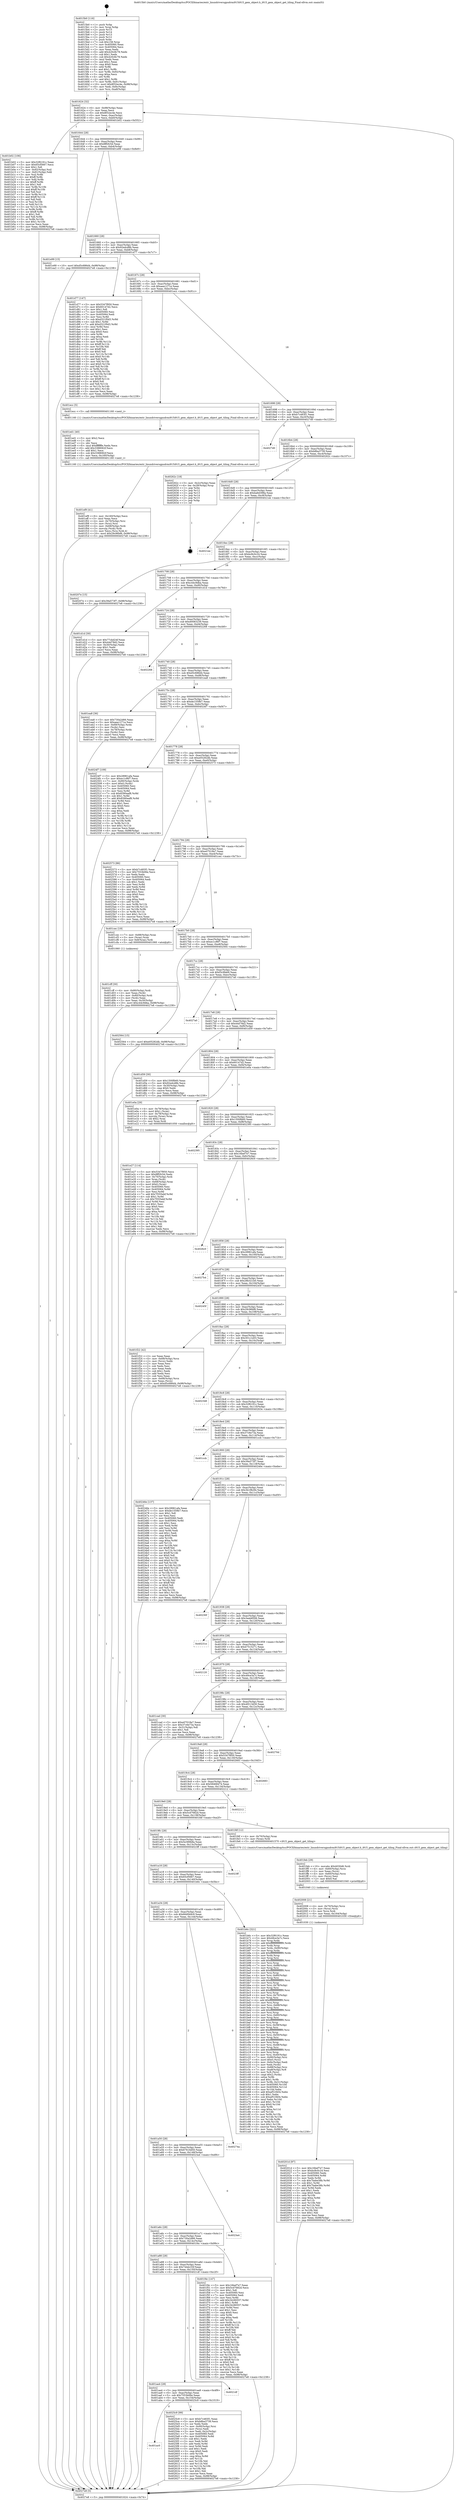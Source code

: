 digraph "0x4015b0" {
  label = "0x4015b0 (/mnt/c/Users/mathe/Desktop/tcc/POCII/binaries/extr_linuxdriversgpudrmi915i915_gem_object.h_i915_gem_object_get_tiling_Final-ollvm.out::main(0))"
  labelloc = "t"
  node[shape=record]

  Entry [label="",width=0.3,height=0.3,shape=circle,fillcolor=black,style=filled]
  "0x401624" [label="{
     0x401624 [32]\l
     | [instrs]\l
     &nbsp;&nbsp;0x401624 \<+6\>: mov -0x98(%rbp),%eax\l
     &nbsp;&nbsp;0x40162a \<+2\>: mov %eax,%ecx\l
     &nbsp;&nbsp;0x40162c \<+6\>: sub $0x8f32ec4e,%ecx\l
     &nbsp;&nbsp;0x401632 \<+6\>: mov %eax,-0xac(%rbp)\l
     &nbsp;&nbsp;0x401638 \<+6\>: mov %ecx,-0xb0(%rbp)\l
     &nbsp;&nbsp;0x40163e \<+6\>: je 0000000000401b02 \<main+0x552\>\l
  }"]
  "0x401b02" [label="{
     0x401b02 [106]\l
     | [instrs]\l
     &nbsp;&nbsp;0x401b02 \<+5\>: mov $0x32f6191c,%eax\l
     &nbsp;&nbsp;0x401b07 \<+5\>: mov $0x65cf5667,%ecx\l
     &nbsp;&nbsp;0x401b0c \<+2\>: mov $0x1,%dl\l
     &nbsp;&nbsp;0x401b0e \<+7\>: mov -0x92(%rbp),%sil\l
     &nbsp;&nbsp;0x401b15 \<+7\>: mov -0x91(%rbp),%dil\l
     &nbsp;&nbsp;0x401b1c \<+3\>: mov %sil,%r8b\l
     &nbsp;&nbsp;0x401b1f \<+4\>: xor $0xff,%r8b\l
     &nbsp;&nbsp;0x401b23 \<+3\>: mov %dil,%r9b\l
     &nbsp;&nbsp;0x401b26 \<+4\>: xor $0xff,%r9b\l
     &nbsp;&nbsp;0x401b2a \<+3\>: xor $0x1,%dl\l
     &nbsp;&nbsp;0x401b2d \<+3\>: mov %r8b,%r10b\l
     &nbsp;&nbsp;0x401b30 \<+4\>: and $0xff,%r10b\l
     &nbsp;&nbsp;0x401b34 \<+3\>: and %dl,%sil\l
     &nbsp;&nbsp;0x401b37 \<+3\>: mov %r9b,%r11b\l
     &nbsp;&nbsp;0x401b3a \<+4\>: and $0xff,%r11b\l
     &nbsp;&nbsp;0x401b3e \<+3\>: and %dl,%dil\l
     &nbsp;&nbsp;0x401b41 \<+3\>: or %sil,%r10b\l
     &nbsp;&nbsp;0x401b44 \<+3\>: or %dil,%r11b\l
     &nbsp;&nbsp;0x401b47 \<+3\>: xor %r11b,%r10b\l
     &nbsp;&nbsp;0x401b4a \<+3\>: or %r9b,%r8b\l
     &nbsp;&nbsp;0x401b4d \<+4\>: xor $0xff,%r8b\l
     &nbsp;&nbsp;0x401b51 \<+3\>: or $0x1,%dl\l
     &nbsp;&nbsp;0x401b54 \<+3\>: and %dl,%r8b\l
     &nbsp;&nbsp;0x401b57 \<+3\>: or %r8b,%r10b\l
     &nbsp;&nbsp;0x401b5a \<+4\>: test $0x1,%r10b\l
     &nbsp;&nbsp;0x401b5e \<+3\>: cmovne %ecx,%eax\l
     &nbsp;&nbsp;0x401b61 \<+6\>: mov %eax,-0x98(%rbp)\l
     &nbsp;&nbsp;0x401b67 \<+5\>: jmp 00000000004027e8 \<main+0x1238\>\l
  }"]
  "0x401644" [label="{
     0x401644 [28]\l
     | [instrs]\l
     &nbsp;&nbsp;0x401644 \<+5\>: jmp 0000000000401649 \<main+0x99\>\l
     &nbsp;&nbsp;0x401649 \<+6\>: mov -0xac(%rbp),%eax\l
     &nbsp;&nbsp;0x40164f \<+5\>: sub $0x8ff2fc5d,%eax\l
     &nbsp;&nbsp;0x401654 \<+6\>: mov %eax,-0xb4(%rbp)\l
     &nbsp;&nbsp;0x40165a \<+6\>: je 0000000000401e99 \<main+0x8e9\>\l
  }"]
  "0x4027e8" [label="{
     0x4027e8 [5]\l
     | [instrs]\l
     &nbsp;&nbsp;0x4027e8 \<+5\>: jmp 0000000000401624 \<main+0x74\>\l
  }"]
  "0x4015b0" [label="{
     0x4015b0 [116]\l
     | [instrs]\l
     &nbsp;&nbsp;0x4015b0 \<+1\>: push %rbp\l
     &nbsp;&nbsp;0x4015b1 \<+3\>: mov %rsp,%rbp\l
     &nbsp;&nbsp;0x4015b4 \<+2\>: push %r15\l
     &nbsp;&nbsp;0x4015b6 \<+2\>: push %r14\l
     &nbsp;&nbsp;0x4015b8 \<+2\>: push %r13\l
     &nbsp;&nbsp;0x4015ba \<+2\>: push %r12\l
     &nbsp;&nbsp;0x4015bc \<+1\>: push %rbx\l
     &nbsp;&nbsp;0x4015bd \<+7\>: sub $0x158,%rsp\l
     &nbsp;&nbsp;0x4015c4 \<+7\>: mov 0x405060,%eax\l
     &nbsp;&nbsp;0x4015cb \<+7\>: mov 0x405064,%ecx\l
     &nbsp;&nbsp;0x4015d2 \<+2\>: mov %eax,%edx\l
     &nbsp;&nbsp;0x4015d4 \<+6\>: add $0x420c8c78,%edx\l
     &nbsp;&nbsp;0x4015da \<+3\>: sub $0x1,%edx\l
     &nbsp;&nbsp;0x4015dd \<+6\>: sub $0x420c8c78,%edx\l
     &nbsp;&nbsp;0x4015e3 \<+3\>: imul %edx,%eax\l
     &nbsp;&nbsp;0x4015e6 \<+3\>: and $0x1,%eax\l
     &nbsp;&nbsp;0x4015e9 \<+3\>: cmp $0x0,%eax\l
     &nbsp;&nbsp;0x4015ec \<+4\>: sete %r8b\l
     &nbsp;&nbsp;0x4015f0 \<+4\>: and $0x1,%r8b\l
     &nbsp;&nbsp;0x4015f4 \<+7\>: mov %r8b,-0x92(%rbp)\l
     &nbsp;&nbsp;0x4015fb \<+3\>: cmp $0xa,%ecx\l
     &nbsp;&nbsp;0x4015fe \<+4\>: setl %r8b\l
     &nbsp;&nbsp;0x401602 \<+4\>: and $0x1,%r8b\l
     &nbsp;&nbsp;0x401606 \<+7\>: mov %r8b,-0x91(%rbp)\l
     &nbsp;&nbsp;0x40160d \<+10\>: movl $0x8f32ec4e,-0x98(%rbp)\l
     &nbsp;&nbsp;0x401617 \<+6\>: mov %edi,-0x9c(%rbp)\l
     &nbsp;&nbsp;0x40161d \<+7\>: mov %rsi,-0xa8(%rbp)\l
  }"]
  Exit [label="",width=0.3,height=0.3,shape=circle,fillcolor=black,style=filled,peripheries=2]
  "0x401e99" [label="{
     0x401e99 [15]\l
     | [instrs]\l
     &nbsp;&nbsp;0x401e99 \<+10\>: movl $0xd5c686d4,-0x98(%rbp)\l
     &nbsp;&nbsp;0x401ea3 \<+5\>: jmp 00000000004027e8 \<main+0x1238\>\l
  }"]
  "0x401660" [label="{
     0x401660 [28]\l
     | [instrs]\l
     &nbsp;&nbsp;0x401660 \<+5\>: jmp 0000000000401665 \<main+0xb5\>\l
     &nbsp;&nbsp;0x401665 \<+6\>: mov -0xac(%rbp),%eax\l
     &nbsp;&nbsp;0x40166b \<+5\>: sub $0x92edcd8b,%eax\l
     &nbsp;&nbsp;0x401670 \<+6\>: mov %eax,-0xb8(%rbp)\l
     &nbsp;&nbsp;0x401676 \<+6\>: je 0000000000401d77 \<main+0x7c7\>\l
  }"]
  "0x401ac0" [label="{
     0x401ac0\l
  }", style=dashed]
  "0x401d77" [label="{
     0x401d77 [147]\l
     | [instrs]\l
     &nbsp;&nbsp;0x401d77 \<+5\>: mov $0x5347f950,%eax\l
     &nbsp;&nbsp;0x401d7c \<+5\>: mov $0x60147d2,%ecx\l
     &nbsp;&nbsp;0x401d81 \<+2\>: mov $0x1,%dl\l
     &nbsp;&nbsp;0x401d83 \<+7\>: mov 0x405060,%esi\l
     &nbsp;&nbsp;0x401d8a \<+7\>: mov 0x405064,%edi\l
     &nbsp;&nbsp;0x401d91 \<+3\>: mov %esi,%r8d\l
     &nbsp;&nbsp;0x401d94 \<+7\>: sub $0xd321f0d3,%r8d\l
     &nbsp;&nbsp;0x401d9b \<+4\>: sub $0x1,%r8d\l
     &nbsp;&nbsp;0x401d9f \<+7\>: add $0xd321f0d3,%r8d\l
     &nbsp;&nbsp;0x401da6 \<+4\>: imul %r8d,%esi\l
     &nbsp;&nbsp;0x401daa \<+3\>: and $0x1,%esi\l
     &nbsp;&nbsp;0x401dad \<+3\>: cmp $0x0,%esi\l
     &nbsp;&nbsp;0x401db0 \<+4\>: sete %r9b\l
     &nbsp;&nbsp;0x401db4 \<+3\>: cmp $0xa,%edi\l
     &nbsp;&nbsp;0x401db7 \<+4\>: setl %r10b\l
     &nbsp;&nbsp;0x401dbb \<+3\>: mov %r9b,%r11b\l
     &nbsp;&nbsp;0x401dbe \<+4\>: xor $0xff,%r11b\l
     &nbsp;&nbsp;0x401dc2 \<+3\>: mov %r10b,%bl\l
     &nbsp;&nbsp;0x401dc5 \<+3\>: xor $0xff,%bl\l
     &nbsp;&nbsp;0x401dc8 \<+3\>: xor $0x0,%dl\l
     &nbsp;&nbsp;0x401dcb \<+3\>: mov %r11b,%r14b\l
     &nbsp;&nbsp;0x401dce \<+4\>: and $0x0,%r14b\l
     &nbsp;&nbsp;0x401dd2 \<+3\>: and %dl,%r9b\l
     &nbsp;&nbsp;0x401dd5 \<+3\>: mov %bl,%r15b\l
     &nbsp;&nbsp;0x401dd8 \<+4\>: and $0x0,%r15b\l
     &nbsp;&nbsp;0x401ddc \<+3\>: and %dl,%r10b\l
     &nbsp;&nbsp;0x401ddf \<+3\>: or %r9b,%r14b\l
     &nbsp;&nbsp;0x401de2 \<+3\>: or %r10b,%r15b\l
     &nbsp;&nbsp;0x401de5 \<+3\>: xor %r15b,%r14b\l
     &nbsp;&nbsp;0x401de8 \<+3\>: or %bl,%r11b\l
     &nbsp;&nbsp;0x401deb \<+4\>: xor $0xff,%r11b\l
     &nbsp;&nbsp;0x401def \<+3\>: or $0x0,%dl\l
     &nbsp;&nbsp;0x401df2 \<+3\>: and %dl,%r11b\l
     &nbsp;&nbsp;0x401df5 \<+3\>: or %r11b,%r14b\l
     &nbsp;&nbsp;0x401df8 \<+4\>: test $0x1,%r14b\l
     &nbsp;&nbsp;0x401dfc \<+3\>: cmovne %ecx,%eax\l
     &nbsp;&nbsp;0x401dff \<+6\>: mov %eax,-0x98(%rbp)\l
     &nbsp;&nbsp;0x401e05 \<+5\>: jmp 00000000004027e8 \<main+0x1238\>\l
  }"]
  "0x40167c" [label="{
     0x40167c [28]\l
     | [instrs]\l
     &nbsp;&nbsp;0x40167c \<+5\>: jmp 0000000000401681 \<main+0xd1\>\l
     &nbsp;&nbsp;0x401681 \<+6\>: mov -0xac(%rbp),%eax\l
     &nbsp;&nbsp;0x401687 \<+5\>: sub $0xaea1271e,%eax\l
     &nbsp;&nbsp;0x40168c \<+6\>: mov %eax,-0xbc(%rbp)\l
     &nbsp;&nbsp;0x401692 \<+6\>: je 0000000000401ecc \<main+0x91c\>\l
  }"]
  "0x4025c9" [label="{
     0x4025c9 [99]\l
     | [instrs]\l
     &nbsp;&nbsp;0x4025c9 \<+5\>: mov $0xb7c483f1,%eax\l
     &nbsp;&nbsp;0x4025ce \<+5\>: mov $0xb8ba3739,%ecx\l
     &nbsp;&nbsp;0x4025d3 \<+2\>: xor %edx,%edx\l
     &nbsp;&nbsp;0x4025d5 \<+7\>: mov -0x90(%rbp),%rsi\l
     &nbsp;&nbsp;0x4025dc \<+2\>: mov (%rsi),%edi\l
     &nbsp;&nbsp;0x4025de \<+3\>: mov %edi,-0x2c(%rbp)\l
     &nbsp;&nbsp;0x4025e1 \<+7\>: mov 0x405060,%edi\l
     &nbsp;&nbsp;0x4025e8 \<+8\>: mov 0x405064,%r8d\l
     &nbsp;&nbsp;0x4025f0 \<+3\>: sub $0x1,%edx\l
     &nbsp;&nbsp;0x4025f3 \<+3\>: mov %edi,%r9d\l
     &nbsp;&nbsp;0x4025f6 \<+3\>: add %edx,%r9d\l
     &nbsp;&nbsp;0x4025f9 \<+4\>: imul %r9d,%edi\l
     &nbsp;&nbsp;0x4025fd \<+3\>: and $0x1,%edi\l
     &nbsp;&nbsp;0x402600 \<+3\>: cmp $0x0,%edi\l
     &nbsp;&nbsp;0x402603 \<+4\>: sete %r10b\l
     &nbsp;&nbsp;0x402607 \<+4\>: cmp $0xa,%r8d\l
     &nbsp;&nbsp;0x40260b \<+4\>: setl %r11b\l
     &nbsp;&nbsp;0x40260f \<+3\>: mov %r10b,%bl\l
     &nbsp;&nbsp;0x402612 \<+3\>: and %r11b,%bl\l
     &nbsp;&nbsp;0x402615 \<+3\>: xor %r11b,%r10b\l
     &nbsp;&nbsp;0x402618 \<+3\>: or %r10b,%bl\l
     &nbsp;&nbsp;0x40261b \<+3\>: test $0x1,%bl\l
     &nbsp;&nbsp;0x40261e \<+3\>: cmovne %ecx,%eax\l
     &nbsp;&nbsp;0x402621 \<+6\>: mov %eax,-0x98(%rbp)\l
     &nbsp;&nbsp;0x402627 \<+5\>: jmp 00000000004027e8 \<main+0x1238\>\l
  }"]
  "0x401ecc" [label="{
     0x401ecc [5]\l
     | [instrs]\l
     &nbsp;&nbsp;0x401ecc \<+5\>: call 0000000000401160 \<next_i\>\l
     | [calls]\l
     &nbsp;&nbsp;0x401160 \{1\} (/mnt/c/Users/mathe/Desktop/tcc/POCII/binaries/extr_linuxdriversgpudrmi915i915_gem_object.h_i915_gem_object_get_tiling_Final-ollvm.out::next_i)\l
  }"]
  "0x401698" [label="{
     0x401698 [28]\l
     | [instrs]\l
     &nbsp;&nbsp;0x401698 \<+5\>: jmp 000000000040169d \<main+0xed\>\l
     &nbsp;&nbsp;0x40169d \<+6\>: mov -0xac(%rbp),%eax\l
     &nbsp;&nbsp;0x4016a3 \<+5\>: sub $0xb7c483f1,%eax\l
     &nbsp;&nbsp;0x4016a8 \<+6\>: mov %eax,-0xc0(%rbp)\l
     &nbsp;&nbsp;0x4016ae \<+6\>: je 00000000004027d0 \<main+0x1220\>\l
  }"]
  "0x401aa4" [label="{
     0x401aa4 [28]\l
     | [instrs]\l
     &nbsp;&nbsp;0x401aa4 \<+5\>: jmp 0000000000401aa9 \<main+0x4f9\>\l
     &nbsp;&nbsp;0x401aa9 \<+6\>: mov -0xac(%rbp),%eax\l
     &nbsp;&nbsp;0x401aaf \<+5\>: sub $0x7553b06e,%eax\l
     &nbsp;&nbsp;0x401ab4 \<+6\>: mov %eax,-0x154(%rbp)\l
     &nbsp;&nbsp;0x401aba \<+6\>: je 00000000004025c9 \<main+0x1019\>\l
  }"]
  "0x4027d0" [label="{
     0x4027d0\l
  }", style=dashed]
  "0x4016b4" [label="{
     0x4016b4 [28]\l
     | [instrs]\l
     &nbsp;&nbsp;0x4016b4 \<+5\>: jmp 00000000004016b9 \<main+0x109\>\l
     &nbsp;&nbsp;0x4016b9 \<+6\>: mov -0xac(%rbp),%eax\l
     &nbsp;&nbsp;0x4016bf \<+5\>: sub $0xb8ba3739,%eax\l
     &nbsp;&nbsp;0x4016c4 \<+6\>: mov %eax,-0xc4(%rbp)\l
     &nbsp;&nbsp;0x4016ca \<+6\>: je 000000000040262c \<main+0x107c\>\l
  }"]
  "0x4021df" [label="{
     0x4021df\l
  }", style=dashed]
  "0x40262c" [label="{
     0x40262c [18]\l
     | [instrs]\l
     &nbsp;&nbsp;0x40262c \<+3\>: mov -0x2c(%rbp),%eax\l
     &nbsp;&nbsp;0x40262f \<+4\>: lea -0x28(%rbp),%rsp\l
     &nbsp;&nbsp;0x402633 \<+1\>: pop %rbx\l
     &nbsp;&nbsp;0x402634 \<+2\>: pop %r12\l
     &nbsp;&nbsp;0x402636 \<+2\>: pop %r13\l
     &nbsp;&nbsp;0x402638 \<+2\>: pop %r14\l
     &nbsp;&nbsp;0x40263a \<+2\>: pop %r15\l
     &nbsp;&nbsp;0x40263c \<+1\>: pop %rbp\l
     &nbsp;&nbsp;0x40263d \<+1\>: ret\l
  }"]
  "0x4016d0" [label="{
     0x4016d0 [28]\l
     | [instrs]\l
     &nbsp;&nbsp;0x4016d0 \<+5\>: jmp 00000000004016d5 \<main+0x125\>\l
     &nbsp;&nbsp;0x4016d5 \<+6\>: mov -0xac(%rbp),%eax\l
     &nbsp;&nbsp;0x4016db \<+5\>: sub $0xba6d398a,%eax\l
     &nbsp;&nbsp;0x4016e0 \<+6\>: mov %eax,-0xc8(%rbp)\l
     &nbsp;&nbsp;0x4016e6 \<+6\>: je 00000000004021ee \<main+0xc3e\>\l
  }"]
  "0x40201d" [label="{
     0x40201d [97]\l
     | [instrs]\l
     &nbsp;&nbsp;0x40201d \<+5\>: mov $0x16bef7e7,%eax\l
     &nbsp;&nbsp;0x402022 \<+5\>: mov $0xbc8c0c24,%esi\l
     &nbsp;&nbsp;0x402027 \<+7\>: mov 0x405060,%edx\l
     &nbsp;&nbsp;0x40202e \<+8\>: mov 0x405064,%r8d\l
     &nbsp;&nbsp;0x402036 \<+3\>: mov %edx,%r9d\l
     &nbsp;&nbsp;0x402039 \<+7\>: sub $0x7babe38b,%r9d\l
     &nbsp;&nbsp;0x402040 \<+4\>: sub $0x1,%r9d\l
     &nbsp;&nbsp;0x402044 \<+7\>: add $0x7babe38b,%r9d\l
     &nbsp;&nbsp;0x40204b \<+4\>: imul %r9d,%edx\l
     &nbsp;&nbsp;0x40204f \<+3\>: and $0x1,%edx\l
     &nbsp;&nbsp;0x402052 \<+3\>: cmp $0x0,%edx\l
     &nbsp;&nbsp;0x402055 \<+4\>: sete %r10b\l
     &nbsp;&nbsp;0x402059 \<+4\>: cmp $0xa,%r8d\l
     &nbsp;&nbsp;0x40205d \<+4\>: setl %r11b\l
     &nbsp;&nbsp;0x402061 \<+3\>: mov %r10b,%bl\l
     &nbsp;&nbsp;0x402064 \<+3\>: and %r11b,%bl\l
     &nbsp;&nbsp;0x402067 \<+3\>: xor %r11b,%r10b\l
     &nbsp;&nbsp;0x40206a \<+3\>: or %r10b,%bl\l
     &nbsp;&nbsp;0x40206d \<+3\>: test $0x1,%bl\l
     &nbsp;&nbsp;0x402070 \<+3\>: cmovne %esi,%eax\l
     &nbsp;&nbsp;0x402073 \<+6\>: mov %eax,-0x98(%rbp)\l
     &nbsp;&nbsp;0x402079 \<+5\>: jmp 00000000004027e8 \<main+0x1238\>\l
  }"]
  "0x4021ee" [label="{
     0x4021ee\l
  }", style=dashed]
  "0x4016ec" [label="{
     0x4016ec [28]\l
     | [instrs]\l
     &nbsp;&nbsp;0x4016ec \<+5\>: jmp 00000000004016f1 \<main+0x141\>\l
     &nbsp;&nbsp;0x4016f1 \<+6\>: mov -0xac(%rbp),%eax\l
     &nbsp;&nbsp;0x4016f7 \<+5\>: sub $0xbc8c0c24,%eax\l
     &nbsp;&nbsp;0x4016fc \<+6\>: mov %eax,-0xcc(%rbp)\l
     &nbsp;&nbsp;0x401702 \<+6\>: je 000000000040207e \<main+0xace\>\l
  }"]
  "0x402008" [label="{
     0x402008 [21]\l
     | [instrs]\l
     &nbsp;&nbsp;0x402008 \<+4\>: mov -0x70(%rbp),%rcx\l
     &nbsp;&nbsp;0x40200c \<+3\>: mov (%rcx),%rcx\l
     &nbsp;&nbsp;0x40200f \<+3\>: mov %rcx,%rdi\l
     &nbsp;&nbsp;0x402012 \<+6\>: mov %eax,-0x164(%rbp)\l
     &nbsp;&nbsp;0x402018 \<+5\>: call 0000000000401030 \<free@plt\>\l
     | [calls]\l
     &nbsp;&nbsp;0x401030 \{1\} (unknown)\l
  }"]
  "0x40207e" [label="{
     0x40207e [15]\l
     | [instrs]\l
     &nbsp;&nbsp;0x40207e \<+10\>: movl $0x39a573f7,-0x98(%rbp)\l
     &nbsp;&nbsp;0x402088 \<+5\>: jmp 00000000004027e8 \<main+0x1238\>\l
  }"]
  "0x401708" [label="{
     0x401708 [28]\l
     | [instrs]\l
     &nbsp;&nbsp;0x401708 \<+5\>: jmp 000000000040170d \<main+0x15d\>\l
     &nbsp;&nbsp;0x40170d \<+6\>: mov -0xac(%rbp),%eax\l
     &nbsp;&nbsp;0x401713 \<+5\>: sub $0xc44c9dba,%eax\l
     &nbsp;&nbsp;0x401718 \<+6\>: mov %eax,-0xd0(%rbp)\l
     &nbsp;&nbsp;0x40171e \<+6\>: je 0000000000401d1d \<main+0x76d\>\l
  }"]
  "0x401feb" [label="{
     0x401feb [29]\l
     | [instrs]\l
     &nbsp;&nbsp;0x401feb \<+10\>: movabs $0x4030d6,%rdi\l
     &nbsp;&nbsp;0x401ff5 \<+4\>: mov -0x60(%rbp),%rcx\l
     &nbsp;&nbsp;0x401ff9 \<+2\>: mov %eax,(%rcx)\l
     &nbsp;&nbsp;0x401ffb \<+4\>: mov -0x60(%rbp),%rcx\l
     &nbsp;&nbsp;0x401fff \<+2\>: mov (%rcx),%esi\l
     &nbsp;&nbsp;0x402001 \<+2\>: mov $0x0,%al\l
     &nbsp;&nbsp;0x402003 \<+5\>: call 0000000000401040 \<printf@plt\>\l
     | [calls]\l
     &nbsp;&nbsp;0x401040 \{1\} (unknown)\l
  }"]
  "0x401d1d" [label="{
     0x401d1d [30]\l
     | [instrs]\l
     &nbsp;&nbsp;0x401d1d \<+5\>: mov $0x77cbd24f,%eax\l
     &nbsp;&nbsp;0x401d22 \<+5\>: mov $0x44d78d2,%ecx\l
     &nbsp;&nbsp;0x401d27 \<+3\>: mov -0x30(%rbp),%edx\l
     &nbsp;&nbsp;0x401d2a \<+3\>: cmp $0x1,%edx\l
     &nbsp;&nbsp;0x401d2d \<+3\>: cmovl %ecx,%eax\l
     &nbsp;&nbsp;0x401d30 \<+6\>: mov %eax,-0x98(%rbp)\l
     &nbsp;&nbsp;0x401d36 \<+5\>: jmp 00000000004027e8 \<main+0x1238\>\l
  }"]
  "0x401724" [label="{
     0x401724 [28]\l
     | [instrs]\l
     &nbsp;&nbsp;0x401724 \<+5\>: jmp 0000000000401729 \<main+0x179\>\l
     &nbsp;&nbsp;0x401729 \<+6\>: mov -0xac(%rbp),%eax\l
     &nbsp;&nbsp;0x40172f \<+5\>: sub $0xd0083239,%eax\l
     &nbsp;&nbsp;0x401734 \<+6\>: mov %eax,-0xd4(%rbp)\l
     &nbsp;&nbsp;0x40173a \<+6\>: je 0000000000402268 \<main+0xcb8\>\l
  }"]
  "0x401a88" [label="{
     0x401a88 [28]\l
     | [instrs]\l
     &nbsp;&nbsp;0x401a88 \<+5\>: jmp 0000000000401a8d \<main+0x4dd\>\l
     &nbsp;&nbsp;0x401a8d \<+6\>: mov -0xac(%rbp),%eax\l
     &nbsp;&nbsp;0x401a93 \<+5\>: sub $0x744dc33f,%eax\l
     &nbsp;&nbsp;0x401a98 \<+6\>: mov %eax,-0x150(%rbp)\l
     &nbsp;&nbsp;0x401a9e \<+6\>: je 00000000004021df \<main+0xc2f\>\l
  }"]
  "0x402268" [label="{
     0x402268\l
  }", style=dashed]
  "0x401740" [label="{
     0x401740 [28]\l
     | [instrs]\l
     &nbsp;&nbsp;0x401740 \<+5\>: jmp 0000000000401745 \<main+0x195\>\l
     &nbsp;&nbsp;0x401745 \<+6\>: mov -0xac(%rbp),%eax\l
     &nbsp;&nbsp;0x40174b \<+5\>: sub $0xd5c686d4,%eax\l
     &nbsp;&nbsp;0x401750 \<+6\>: mov %eax,-0xd8(%rbp)\l
     &nbsp;&nbsp;0x401756 \<+6\>: je 0000000000401ea8 \<main+0x8f8\>\l
  }"]
  "0x401f4c" [label="{
     0x401f4c [147]\l
     | [instrs]\l
     &nbsp;&nbsp;0x401f4c \<+5\>: mov $0x16bef7e7,%eax\l
     &nbsp;&nbsp;0x401f51 \<+5\>: mov $0x5cd7682d,%ecx\l
     &nbsp;&nbsp;0x401f56 \<+2\>: mov $0x1,%dl\l
     &nbsp;&nbsp;0x401f58 \<+7\>: mov 0x405060,%esi\l
     &nbsp;&nbsp;0x401f5f \<+7\>: mov 0x405064,%edi\l
     &nbsp;&nbsp;0x401f66 \<+3\>: mov %esi,%r8d\l
     &nbsp;&nbsp;0x401f69 \<+7\>: add $0x34280557,%r8d\l
     &nbsp;&nbsp;0x401f70 \<+4\>: sub $0x1,%r8d\l
     &nbsp;&nbsp;0x401f74 \<+7\>: sub $0x34280557,%r8d\l
     &nbsp;&nbsp;0x401f7b \<+4\>: imul %r8d,%esi\l
     &nbsp;&nbsp;0x401f7f \<+3\>: and $0x1,%esi\l
     &nbsp;&nbsp;0x401f82 \<+3\>: cmp $0x0,%esi\l
     &nbsp;&nbsp;0x401f85 \<+4\>: sete %r9b\l
     &nbsp;&nbsp;0x401f89 \<+3\>: cmp $0xa,%edi\l
     &nbsp;&nbsp;0x401f8c \<+4\>: setl %r10b\l
     &nbsp;&nbsp;0x401f90 \<+3\>: mov %r9b,%r11b\l
     &nbsp;&nbsp;0x401f93 \<+4\>: xor $0xff,%r11b\l
     &nbsp;&nbsp;0x401f97 \<+3\>: mov %r10b,%bl\l
     &nbsp;&nbsp;0x401f9a \<+3\>: xor $0xff,%bl\l
     &nbsp;&nbsp;0x401f9d \<+3\>: xor $0x0,%dl\l
     &nbsp;&nbsp;0x401fa0 \<+3\>: mov %r11b,%r14b\l
     &nbsp;&nbsp;0x401fa3 \<+4\>: and $0x0,%r14b\l
     &nbsp;&nbsp;0x401fa7 \<+3\>: and %dl,%r9b\l
     &nbsp;&nbsp;0x401faa \<+3\>: mov %bl,%r15b\l
     &nbsp;&nbsp;0x401fad \<+4\>: and $0x0,%r15b\l
     &nbsp;&nbsp;0x401fb1 \<+3\>: and %dl,%r10b\l
     &nbsp;&nbsp;0x401fb4 \<+3\>: or %r9b,%r14b\l
     &nbsp;&nbsp;0x401fb7 \<+3\>: or %r10b,%r15b\l
     &nbsp;&nbsp;0x401fba \<+3\>: xor %r15b,%r14b\l
     &nbsp;&nbsp;0x401fbd \<+3\>: or %bl,%r11b\l
     &nbsp;&nbsp;0x401fc0 \<+4\>: xor $0xff,%r11b\l
     &nbsp;&nbsp;0x401fc4 \<+3\>: or $0x0,%dl\l
     &nbsp;&nbsp;0x401fc7 \<+3\>: and %dl,%r11b\l
     &nbsp;&nbsp;0x401fca \<+3\>: or %r11b,%r14b\l
     &nbsp;&nbsp;0x401fcd \<+4\>: test $0x1,%r14b\l
     &nbsp;&nbsp;0x401fd1 \<+3\>: cmovne %ecx,%eax\l
     &nbsp;&nbsp;0x401fd4 \<+6\>: mov %eax,-0x98(%rbp)\l
     &nbsp;&nbsp;0x401fda \<+5\>: jmp 00000000004027e8 \<main+0x1238\>\l
  }"]
  "0x401ea8" [label="{
     0x401ea8 [36]\l
     | [instrs]\l
     &nbsp;&nbsp;0x401ea8 \<+5\>: mov $0x730a2d66,%eax\l
     &nbsp;&nbsp;0x401ead \<+5\>: mov $0xaea1271e,%ecx\l
     &nbsp;&nbsp;0x401eb2 \<+4\>: mov -0x68(%rbp),%rdx\l
     &nbsp;&nbsp;0x401eb6 \<+2\>: mov (%rdx),%esi\l
     &nbsp;&nbsp;0x401eb8 \<+4\>: mov -0x78(%rbp),%rdx\l
     &nbsp;&nbsp;0x401ebc \<+2\>: cmp (%rdx),%esi\l
     &nbsp;&nbsp;0x401ebe \<+3\>: cmovl %ecx,%eax\l
     &nbsp;&nbsp;0x401ec1 \<+6\>: mov %eax,-0x98(%rbp)\l
     &nbsp;&nbsp;0x401ec7 \<+5\>: jmp 00000000004027e8 \<main+0x1238\>\l
  }"]
  "0x40175c" [label="{
     0x40175c [28]\l
     | [instrs]\l
     &nbsp;&nbsp;0x40175c \<+5\>: jmp 0000000000401761 \<main+0x1b1\>\l
     &nbsp;&nbsp;0x401761 \<+6\>: mov -0xac(%rbp),%eax\l
     &nbsp;&nbsp;0x401767 \<+5\>: sub $0xde1559b7,%eax\l
     &nbsp;&nbsp;0x40176c \<+6\>: mov %eax,-0xdc(%rbp)\l
     &nbsp;&nbsp;0x401772 \<+6\>: je 00000000004024f7 \<main+0xf47\>\l
  }"]
  "0x401a6c" [label="{
     0x401a6c [28]\l
     | [instrs]\l
     &nbsp;&nbsp;0x401a6c \<+5\>: jmp 0000000000401a71 \<main+0x4c1\>\l
     &nbsp;&nbsp;0x401a71 \<+6\>: mov -0xac(%rbp),%eax\l
     &nbsp;&nbsp;0x401a77 \<+5\>: sub $0x730a2d66,%eax\l
     &nbsp;&nbsp;0x401a7c \<+6\>: mov %eax,-0x14c(%rbp)\l
     &nbsp;&nbsp;0x401a82 \<+6\>: je 0000000000401f4c \<main+0x99c\>\l
  }"]
  "0x4024f7" [label="{
     0x4024f7 [109]\l
     | [instrs]\l
     &nbsp;&nbsp;0x4024f7 \<+5\>: mov $0x28961afa,%eax\l
     &nbsp;&nbsp;0x4024fc \<+5\>: mov $0xec1cf6f7,%ecx\l
     &nbsp;&nbsp;0x402501 \<+7\>: mov -0x90(%rbp),%rdx\l
     &nbsp;&nbsp;0x402508 \<+6\>: movl $0x0,(%rdx)\l
     &nbsp;&nbsp;0x40250e \<+7\>: mov 0x405060,%esi\l
     &nbsp;&nbsp;0x402515 \<+7\>: mov 0x405064,%edi\l
     &nbsp;&nbsp;0x40251c \<+3\>: mov %esi,%r8d\l
     &nbsp;&nbsp;0x40251f \<+7\>: sub $0x8390aaf8,%r8d\l
     &nbsp;&nbsp;0x402526 \<+4\>: sub $0x1,%r8d\l
     &nbsp;&nbsp;0x40252a \<+7\>: add $0x8390aaf8,%r8d\l
     &nbsp;&nbsp;0x402531 \<+4\>: imul %r8d,%esi\l
     &nbsp;&nbsp;0x402535 \<+3\>: and $0x1,%esi\l
     &nbsp;&nbsp;0x402538 \<+3\>: cmp $0x0,%esi\l
     &nbsp;&nbsp;0x40253b \<+4\>: sete %r9b\l
     &nbsp;&nbsp;0x40253f \<+3\>: cmp $0xa,%edi\l
     &nbsp;&nbsp;0x402542 \<+4\>: setl %r10b\l
     &nbsp;&nbsp;0x402546 \<+3\>: mov %r9b,%r11b\l
     &nbsp;&nbsp;0x402549 \<+3\>: and %r10b,%r11b\l
     &nbsp;&nbsp;0x40254c \<+3\>: xor %r10b,%r9b\l
     &nbsp;&nbsp;0x40254f \<+3\>: or %r9b,%r11b\l
     &nbsp;&nbsp;0x402552 \<+4\>: test $0x1,%r11b\l
     &nbsp;&nbsp;0x402556 \<+3\>: cmovne %ecx,%eax\l
     &nbsp;&nbsp;0x402559 \<+6\>: mov %eax,-0x98(%rbp)\l
     &nbsp;&nbsp;0x40255f \<+5\>: jmp 00000000004027e8 \<main+0x1238\>\l
  }"]
  "0x401778" [label="{
     0x401778 [28]\l
     | [instrs]\l
     &nbsp;&nbsp;0x401778 \<+5\>: jmp 000000000040177d \<main+0x1cd\>\l
     &nbsp;&nbsp;0x40177d \<+6\>: mov -0xac(%rbp),%eax\l
     &nbsp;&nbsp;0x401783 \<+5\>: sub $0xe05282db,%eax\l
     &nbsp;&nbsp;0x401788 \<+6\>: mov %eax,-0xe0(%rbp)\l
     &nbsp;&nbsp;0x40178e \<+6\>: je 0000000000402573 \<main+0xfc3\>\l
  }"]
  "0x4023a4" [label="{
     0x4023a4\l
  }", style=dashed]
  "0x402573" [label="{
     0x402573 [86]\l
     | [instrs]\l
     &nbsp;&nbsp;0x402573 \<+5\>: mov $0xb7c483f1,%eax\l
     &nbsp;&nbsp;0x402578 \<+5\>: mov $0x7553b06e,%ecx\l
     &nbsp;&nbsp;0x40257d \<+2\>: xor %edx,%edx\l
     &nbsp;&nbsp;0x40257f \<+7\>: mov 0x405060,%esi\l
     &nbsp;&nbsp;0x402586 \<+7\>: mov 0x405064,%edi\l
     &nbsp;&nbsp;0x40258d \<+3\>: sub $0x1,%edx\l
     &nbsp;&nbsp;0x402590 \<+3\>: mov %esi,%r8d\l
     &nbsp;&nbsp;0x402593 \<+3\>: add %edx,%r8d\l
     &nbsp;&nbsp;0x402596 \<+4\>: imul %r8d,%esi\l
     &nbsp;&nbsp;0x40259a \<+3\>: and $0x1,%esi\l
     &nbsp;&nbsp;0x40259d \<+3\>: cmp $0x0,%esi\l
     &nbsp;&nbsp;0x4025a0 \<+4\>: sete %r9b\l
     &nbsp;&nbsp;0x4025a4 \<+3\>: cmp $0xa,%edi\l
     &nbsp;&nbsp;0x4025a7 \<+4\>: setl %r10b\l
     &nbsp;&nbsp;0x4025ab \<+3\>: mov %r9b,%r11b\l
     &nbsp;&nbsp;0x4025ae \<+3\>: and %r10b,%r11b\l
     &nbsp;&nbsp;0x4025b1 \<+3\>: xor %r10b,%r9b\l
     &nbsp;&nbsp;0x4025b4 \<+3\>: or %r9b,%r11b\l
     &nbsp;&nbsp;0x4025b7 \<+4\>: test $0x1,%r11b\l
     &nbsp;&nbsp;0x4025bb \<+3\>: cmovne %ecx,%eax\l
     &nbsp;&nbsp;0x4025be \<+6\>: mov %eax,-0x98(%rbp)\l
     &nbsp;&nbsp;0x4025c4 \<+5\>: jmp 00000000004027e8 \<main+0x1238\>\l
  }"]
  "0x401794" [label="{
     0x401794 [28]\l
     | [instrs]\l
     &nbsp;&nbsp;0x401794 \<+5\>: jmp 0000000000401799 \<main+0x1e9\>\l
     &nbsp;&nbsp;0x401799 \<+6\>: mov -0xac(%rbp),%eax\l
     &nbsp;&nbsp;0x40179f \<+5\>: sub $0xe07018a7,%eax\l
     &nbsp;&nbsp;0x4017a4 \<+6\>: mov %eax,-0xe4(%rbp)\l
     &nbsp;&nbsp;0x4017aa \<+6\>: je 0000000000401cec \<main+0x73c\>\l
  }"]
  "0x401a50" [label="{
     0x401a50 [28]\l
     | [instrs]\l
     &nbsp;&nbsp;0x401a50 \<+5\>: jmp 0000000000401a55 \<main+0x4a5\>\l
     &nbsp;&nbsp;0x401a55 \<+6\>: mov -0xac(%rbp),%eax\l
     &nbsp;&nbsp;0x401a5b \<+5\>: sub $0x67616d50,%eax\l
     &nbsp;&nbsp;0x401a60 \<+6\>: mov %eax,-0x148(%rbp)\l
     &nbsp;&nbsp;0x401a66 \<+6\>: je 00000000004023a4 \<main+0xdf4\>\l
  }"]
  "0x401cec" [label="{
     0x401cec [19]\l
     | [instrs]\l
     &nbsp;&nbsp;0x401cec \<+7\>: mov -0x88(%rbp),%rax\l
     &nbsp;&nbsp;0x401cf3 \<+3\>: mov (%rax),%rax\l
     &nbsp;&nbsp;0x401cf6 \<+4\>: mov 0x8(%rax),%rdi\l
     &nbsp;&nbsp;0x401cfa \<+5\>: call 0000000000401060 \<atoi@plt\>\l
     | [calls]\l
     &nbsp;&nbsp;0x401060 \{1\} (unknown)\l
  }"]
  "0x4017b0" [label="{
     0x4017b0 [28]\l
     | [instrs]\l
     &nbsp;&nbsp;0x4017b0 \<+5\>: jmp 00000000004017b5 \<main+0x205\>\l
     &nbsp;&nbsp;0x4017b5 \<+6\>: mov -0xac(%rbp),%eax\l
     &nbsp;&nbsp;0x4017bb \<+5\>: sub $0xec1cf6f7,%eax\l
     &nbsp;&nbsp;0x4017c0 \<+6\>: mov %eax,-0xe8(%rbp)\l
     &nbsp;&nbsp;0x4017c6 \<+6\>: je 0000000000402564 \<main+0xfb4\>\l
  }"]
  "0x40274a" [label="{
     0x40274a\l
  }", style=dashed]
  "0x402564" [label="{
     0x402564 [15]\l
     | [instrs]\l
     &nbsp;&nbsp;0x402564 \<+10\>: movl $0xe05282db,-0x98(%rbp)\l
     &nbsp;&nbsp;0x40256e \<+5\>: jmp 00000000004027e8 \<main+0x1238\>\l
  }"]
  "0x4017cc" [label="{
     0x4017cc [28]\l
     | [instrs]\l
     &nbsp;&nbsp;0x4017cc \<+5\>: jmp 00000000004017d1 \<main+0x221\>\l
     &nbsp;&nbsp;0x4017d1 \<+6\>: mov -0xac(%rbp),%eax\l
     &nbsp;&nbsp;0x4017d7 \<+5\>: sub $0xf3c9fab9,%eax\l
     &nbsp;&nbsp;0x4017dc \<+6\>: mov %eax,-0xec(%rbp)\l
     &nbsp;&nbsp;0x4017e2 \<+6\>: je 00000000004027a0 \<main+0x11f0\>\l
  }"]
  "0x401ef9" [label="{
     0x401ef9 [41]\l
     | [instrs]\l
     &nbsp;&nbsp;0x401ef9 \<+6\>: mov -0x160(%rbp),%ecx\l
     &nbsp;&nbsp;0x401eff \<+3\>: imul %eax,%ecx\l
     &nbsp;&nbsp;0x401f02 \<+4\>: mov -0x70(%rbp),%rsi\l
     &nbsp;&nbsp;0x401f06 \<+3\>: mov (%rsi),%rsi\l
     &nbsp;&nbsp;0x401f09 \<+4\>: mov -0x68(%rbp),%rdi\l
     &nbsp;&nbsp;0x401f0d \<+3\>: movslq (%rdi),%rdi\l
     &nbsp;&nbsp;0x401f10 \<+3\>: mov %ecx,(%rsi,%rdi,4)\l
     &nbsp;&nbsp;0x401f13 \<+10\>: movl $0x29c96bf6,-0x98(%rbp)\l
     &nbsp;&nbsp;0x401f1d \<+5\>: jmp 00000000004027e8 \<main+0x1238\>\l
  }"]
  "0x4027a0" [label="{
     0x4027a0\l
  }", style=dashed]
  "0x4017e8" [label="{
     0x4017e8 [28]\l
     | [instrs]\l
     &nbsp;&nbsp;0x4017e8 \<+5\>: jmp 00000000004017ed \<main+0x23d\>\l
     &nbsp;&nbsp;0x4017ed \<+6\>: mov -0xac(%rbp),%eax\l
     &nbsp;&nbsp;0x4017f3 \<+5\>: sub $0x44d78d2,%eax\l
     &nbsp;&nbsp;0x4017f8 \<+6\>: mov %eax,-0xf0(%rbp)\l
     &nbsp;&nbsp;0x4017fe \<+6\>: je 0000000000401d59 \<main+0x7a9\>\l
  }"]
  "0x401ed1" [label="{
     0x401ed1 [40]\l
     | [instrs]\l
     &nbsp;&nbsp;0x401ed1 \<+5\>: mov $0x2,%ecx\l
     &nbsp;&nbsp;0x401ed6 \<+1\>: cltd\l
     &nbsp;&nbsp;0x401ed7 \<+2\>: idiv %ecx\l
     &nbsp;&nbsp;0x401ed9 \<+6\>: imul $0xfffffffe,%edx,%ecx\l
     &nbsp;&nbsp;0x401edf \<+6\>: add $0x3388062f,%ecx\l
     &nbsp;&nbsp;0x401ee5 \<+3\>: add $0x1,%ecx\l
     &nbsp;&nbsp;0x401ee8 \<+6\>: sub $0x3388062f,%ecx\l
     &nbsp;&nbsp;0x401eee \<+6\>: mov %ecx,-0x160(%rbp)\l
     &nbsp;&nbsp;0x401ef4 \<+5\>: call 0000000000401160 \<next_i\>\l
     | [calls]\l
     &nbsp;&nbsp;0x401160 \{1\} (/mnt/c/Users/mathe/Desktop/tcc/POCII/binaries/extr_linuxdriversgpudrmi915i915_gem_object.h_i915_gem_object_get_tiling_Final-ollvm.out::next_i)\l
  }"]
  "0x401d59" [label="{
     0x401d59 [30]\l
     | [instrs]\l
     &nbsp;&nbsp;0x401d59 \<+5\>: mov $0x1500fb60,%eax\l
     &nbsp;&nbsp;0x401d5e \<+5\>: mov $0x92edcd8b,%ecx\l
     &nbsp;&nbsp;0x401d63 \<+3\>: mov -0x30(%rbp),%edx\l
     &nbsp;&nbsp;0x401d66 \<+3\>: cmp $0x0,%edx\l
     &nbsp;&nbsp;0x401d69 \<+3\>: cmove %ecx,%eax\l
     &nbsp;&nbsp;0x401d6c \<+6\>: mov %eax,-0x98(%rbp)\l
     &nbsp;&nbsp;0x401d72 \<+5\>: jmp 00000000004027e8 \<main+0x1238\>\l
  }"]
  "0x401804" [label="{
     0x401804 [28]\l
     | [instrs]\l
     &nbsp;&nbsp;0x401804 \<+5\>: jmp 0000000000401809 \<main+0x259\>\l
     &nbsp;&nbsp;0x401809 \<+6\>: mov -0xac(%rbp),%eax\l
     &nbsp;&nbsp;0x40180f \<+5\>: sub $0x60147d2,%eax\l
     &nbsp;&nbsp;0x401814 \<+6\>: mov %eax,-0xf4(%rbp)\l
     &nbsp;&nbsp;0x40181a \<+6\>: je 0000000000401e0a \<main+0x85a\>\l
  }"]
  "0x401e27" [label="{
     0x401e27 [114]\l
     | [instrs]\l
     &nbsp;&nbsp;0x401e27 \<+5\>: mov $0x5347f950,%ecx\l
     &nbsp;&nbsp;0x401e2c \<+5\>: mov $0x8ff2fc5d,%edx\l
     &nbsp;&nbsp;0x401e31 \<+4\>: mov -0x70(%rbp),%rdi\l
     &nbsp;&nbsp;0x401e35 \<+3\>: mov %rax,(%rdi)\l
     &nbsp;&nbsp;0x401e38 \<+4\>: mov -0x68(%rbp),%rax\l
     &nbsp;&nbsp;0x401e3c \<+6\>: movl $0x0,(%rax)\l
     &nbsp;&nbsp;0x401e42 \<+7\>: mov 0x405060,%esi\l
     &nbsp;&nbsp;0x401e49 \<+8\>: mov 0x405064,%r8d\l
     &nbsp;&nbsp;0x401e51 \<+3\>: mov %esi,%r9d\l
     &nbsp;&nbsp;0x401e54 \<+7\>: add $0x7f355ebf,%r9d\l
     &nbsp;&nbsp;0x401e5b \<+4\>: sub $0x1,%r9d\l
     &nbsp;&nbsp;0x401e5f \<+7\>: sub $0x7f355ebf,%r9d\l
     &nbsp;&nbsp;0x401e66 \<+4\>: imul %r9d,%esi\l
     &nbsp;&nbsp;0x401e6a \<+3\>: and $0x1,%esi\l
     &nbsp;&nbsp;0x401e6d \<+3\>: cmp $0x0,%esi\l
     &nbsp;&nbsp;0x401e70 \<+4\>: sete %r10b\l
     &nbsp;&nbsp;0x401e74 \<+4\>: cmp $0xa,%r8d\l
     &nbsp;&nbsp;0x401e78 \<+4\>: setl %r11b\l
     &nbsp;&nbsp;0x401e7c \<+3\>: mov %r10b,%bl\l
     &nbsp;&nbsp;0x401e7f \<+3\>: and %r11b,%bl\l
     &nbsp;&nbsp;0x401e82 \<+3\>: xor %r11b,%r10b\l
     &nbsp;&nbsp;0x401e85 \<+3\>: or %r10b,%bl\l
     &nbsp;&nbsp;0x401e88 \<+3\>: test $0x1,%bl\l
     &nbsp;&nbsp;0x401e8b \<+3\>: cmovne %edx,%ecx\l
     &nbsp;&nbsp;0x401e8e \<+6\>: mov %ecx,-0x98(%rbp)\l
     &nbsp;&nbsp;0x401e94 \<+5\>: jmp 00000000004027e8 \<main+0x1238\>\l
  }"]
  "0x401e0a" [label="{
     0x401e0a [29]\l
     | [instrs]\l
     &nbsp;&nbsp;0x401e0a \<+4\>: mov -0x78(%rbp),%rax\l
     &nbsp;&nbsp;0x401e0e \<+6\>: movl $0x1,(%rax)\l
     &nbsp;&nbsp;0x401e14 \<+4\>: mov -0x78(%rbp),%rax\l
     &nbsp;&nbsp;0x401e18 \<+3\>: movslq (%rax),%rax\l
     &nbsp;&nbsp;0x401e1b \<+4\>: shl $0x2,%rax\l
     &nbsp;&nbsp;0x401e1f \<+3\>: mov %rax,%rdi\l
     &nbsp;&nbsp;0x401e22 \<+5\>: call 0000000000401050 \<malloc@plt\>\l
     | [calls]\l
     &nbsp;&nbsp;0x401050 \{1\} (unknown)\l
  }"]
  "0x401820" [label="{
     0x401820 [28]\l
     | [instrs]\l
     &nbsp;&nbsp;0x401820 \<+5\>: jmp 0000000000401825 \<main+0x275\>\l
     &nbsp;&nbsp;0x401825 \<+6\>: mov -0xac(%rbp),%eax\l
     &nbsp;&nbsp;0x40182b \<+5\>: sub $0x1500fb60,%eax\l
     &nbsp;&nbsp;0x401830 \<+6\>: mov %eax,-0xf8(%rbp)\l
     &nbsp;&nbsp;0x401836 \<+6\>: je 0000000000402395 \<main+0xde5\>\l
  }"]
  "0x401cff" [label="{
     0x401cff [30]\l
     | [instrs]\l
     &nbsp;&nbsp;0x401cff \<+4\>: mov -0x80(%rbp),%rdi\l
     &nbsp;&nbsp;0x401d03 \<+2\>: mov %eax,(%rdi)\l
     &nbsp;&nbsp;0x401d05 \<+4\>: mov -0x80(%rbp),%rdi\l
     &nbsp;&nbsp;0x401d09 \<+2\>: mov (%rdi),%eax\l
     &nbsp;&nbsp;0x401d0b \<+3\>: mov %eax,-0x30(%rbp)\l
     &nbsp;&nbsp;0x401d0e \<+10\>: movl $0xc44c9dba,-0x98(%rbp)\l
     &nbsp;&nbsp;0x401d18 \<+5\>: jmp 00000000004027e8 \<main+0x1238\>\l
  }"]
  "0x402395" [label="{
     0x402395\l
  }", style=dashed]
  "0x40183c" [label="{
     0x40183c [28]\l
     | [instrs]\l
     &nbsp;&nbsp;0x40183c \<+5\>: jmp 0000000000401841 \<main+0x291\>\l
     &nbsp;&nbsp;0x401841 \<+6\>: mov -0xac(%rbp),%eax\l
     &nbsp;&nbsp;0x401847 \<+5\>: sub $0x16bef7e7,%eax\l
     &nbsp;&nbsp;0x40184c \<+6\>: mov %eax,-0xfc(%rbp)\l
     &nbsp;&nbsp;0x401852 \<+6\>: je 00000000004026c0 \<main+0x1110\>\l
  }"]
  "0x401a34" [label="{
     0x401a34 [28]\l
     | [instrs]\l
     &nbsp;&nbsp;0x401a34 \<+5\>: jmp 0000000000401a39 \<main+0x489\>\l
     &nbsp;&nbsp;0x401a39 \<+6\>: mov -0xac(%rbp),%eax\l
     &nbsp;&nbsp;0x401a3f \<+5\>: sub $0x66d0b9c9,%eax\l
     &nbsp;&nbsp;0x401a44 \<+6\>: mov %eax,-0x144(%rbp)\l
     &nbsp;&nbsp;0x401a4a \<+6\>: je 000000000040274a \<main+0x119a\>\l
  }"]
  "0x4026c0" [label="{
     0x4026c0\l
  }", style=dashed]
  "0x401858" [label="{
     0x401858 [28]\l
     | [instrs]\l
     &nbsp;&nbsp;0x401858 \<+5\>: jmp 000000000040185d \<main+0x2ad\>\l
     &nbsp;&nbsp;0x40185d \<+6\>: mov -0xac(%rbp),%eax\l
     &nbsp;&nbsp;0x401863 \<+5\>: sub $0x28961afa,%eax\l
     &nbsp;&nbsp;0x401868 \<+6\>: mov %eax,-0x100(%rbp)\l
     &nbsp;&nbsp;0x40186e \<+6\>: je 00000000004027b4 \<main+0x1204\>\l
  }"]
  "0x401b6c" [label="{
     0x401b6c [321]\l
     | [instrs]\l
     &nbsp;&nbsp;0x401b6c \<+5\>: mov $0x32f6191c,%eax\l
     &nbsp;&nbsp;0x401b71 \<+5\>: mov $0x49ce3a7c,%ecx\l
     &nbsp;&nbsp;0x401b76 \<+3\>: mov %rsp,%rdx\l
     &nbsp;&nbsp;0x401b79 \<+4\>: add $0xfffffffffffffff0,%rdx\l
     &nbsp;&nbsp;0x401b7d \<+3\>: mov %rdx,%rsp\l
     &nbsp;&nbsp;0x401b80 \<+7\>: mov %rdx,-0x90(%rbp)\l
     &nbsp;&nbsp;0x401b87 \<+3\>: mov %rsp,%rdx\l
     &nbsp;&nbsp;0x401b8a \<+4\>: add $0xfffffffffffffff0,%rdx\l
     &nbsp;&nbsp;0x401b8e \<+3\>: mov %rdx,%rsp\l
     &nbsp;&nbsp;0x401b91 \<+3\>: mov %rsp,%rsi\l
     &nbsp;&nbsp;0x401b94 \<+4\>: add $0xfffffffffffffff0,%rsi\l
     &nbsp;&nbsp;0x401b98 \<+3\>: mov %rsi,%rsp\l
     &nbsp;&nbsp;0x401b9b \<+7\>: mov %rsi,-0x88(%rbp)\l
     &nbsp;&nbsp;0x401ba2 \<+3\>: mov %rsp,%rsi\l
     &nbsp;&nbsp;0x401ba5 \<+4\>: add $0xfffffffffffffff0,%rsi\l
     &nbsp;&nbsp;0x401ba9 \<+3\>: mov %rsi,%rsp\l
     &nbsp;&nbsp;0x401bac \<+4\>: mov %rsi,-0x80(%rbp)\l
     &nbsp;&nbsp;0x401bb0 \<+3\>: mov %rsp,%rsi\l
     &nbsp;&nbsp;0x401bb3 \<+4\>: add $0xfffffffffffffff0,%rsi\l
     &nbsp;&nbsp;0x401bb7 \<+3\>: mov %rsi,%rsp\l
     &nbsp;&nbsp;0x401bba \<+4\>: mov %rsi,-0x78(%rbp)\l
     &nbsp;&nbsp;0x401bbe \<+3\>: mov %rsp,%rsi\l
     &nbsp;&nbsp;0x401bc1 \<+4\>: add $0xfffffffffffffff0,%rsi\l
     &nbsp;&nbsp;0x401bc5 \<+3\>: mov %rsi,%rsp\l
     &nbsp;&nbsp;0x401bc8 \<+4\>: mov %rsi,-0x70(%rbp)\l
     &nbsp;&nbsp;0x401bcc \<+3\>: mov %rsp,%rsi\l
     &nbsp;&nbsp;0x401bcf \<+4\>: add $0xfffffffffffffff0,%rsi\l
     &nbsp;&nbsp;0x401bd3 \<+3\>: mov %rsi,%rsp\l
     &nbsp;&nbsp;0x401bd6 \<+4\>: mov %rsi,-0x68(%rbp)\l
     &nbsp;&nbsp;0x401bda \<+3\>: mov %rsp,%rsi\l
     &nbsp;&nbsp;0x401bdd \<+4\>: add $0xfffffffffffffff0,%rsi\l
     &nbsp;&nbsp;0x401be1 \<+3\>: mov %rsi,%rsp\l
     &nbsp;&nbsp;0x401be4 \<+4\>: mov %rsi,-0x60(%rbp)\l
     &nbsp;&nbsp;0x401be8 \<+3\>: mov %rsp,%rsi\l
     &nbsp;&nbsp;0x401beb \<+4\>: add $0xfffffffffffffff0,%rsi\l
     &nbsp;&nbsp;0x401bef \<+3\>: mov %rsi,%rsp\l
     &nbsp;&nbsp;0x401bf2 \<+4\>: mov %rsi,-0x58(%rbp)\l
     &nbsp;&nbsp;0x401bf6 \<+3\>: mov %rsp,%rsi\l
     &nbsp;&nbsp;0x401bf9 \<+4\>: add $0xfffffffffffffff0,%rsi\l
     &nbsp;&nbsp;0x401bfd \<+3\>: mov %rsi,%rsp\l
     &nbsp;&nbsp;0x401c00 \<+4\>: mov %rsi,-0x50(%rbp)\l
     &nbsp;&nbsp;0x401c04 \<+3\>: mov %rsp,%rsi\l
     &nbsp;&nbsp;0x401c07 \<+4\>: add $0xfffffffffffffff0,%rsi\l
     &nbsp;&nbsp;0x401c0b \<+3\>: mov %rsi,%rsp\l
     &nbsp;&nbsp;0x401c0e \<+4\>: mov %rsi,-0x48(%rbp)\l
     &nbsp;&nbsp;0x401c12 \<+3\>: mov %rsp,%rsi\l
     &nbsp;&nbsp;0x401c15 \<+4\>: add $0xfffffffffffffff0,%rsi\l
     &nbsp;&nbsp;0x401c19 \<+3\>: mov %rsi,%rsp\l
     &nbsp;&nbsp;0x401c1c \<+4\>: mov %rsi,-0x40(%rbp)\l
     &nbsp;&nbsp;0x401c20 \<+7\>: mov -0x90(%rbp),%rsi\l
     &nbsp;&nbsp;0x401c27 \<+6\>: movl $0x0,(%rsi)\l
     &nbsp;&nbsp;0x401c2d \<+6\>: mov -0x9c(%rbp),%edi\l
     &nbsp;&nbsp;0x401c33 \<+2\>: mov %edi,(%rdx)\l
     &nbsp;&nbsp;0x401c35 \<+7\>: mov -0x88(%rbp),%rsi\l
     &nbsp;&nbsp;0x401c3c \<+7\>: mov -0xa8(%rbp),%r8\l
     &nbsp;&nbsp;0x401c43 \<+3\>: mov %r8,(%rsi)\l
     &nbsp;&nbsp;0x401c46 \<+3\>: cmpl $0x2,(%rdx)\l
     &nbsp;&nbsp;0x401c49 \<+4\>: setne %r9b\l
     &nbsp;&nbsp;0x401c4d \<+4\>: and $0x1,%r9b\l
     &nbsp;&nbsp;0x401c51 \<+4\>: mov %r9b,-0x31(%rbp)\l
     &nbsp;&nbsp;0x401c55 \<+8\>: mov 0x405060,%r10d\l
     &nbsp;&nbsp;0x401c5d \<+8\>: mov 0x405064,%r11d\l
     &nbsp;&nbsp;0x401c65 \<+3\>: mov %r10d,%ebx\l
     &nbsp;&nbsp;0x401c68 \<+6\>: add $0xaf51f404,%ebx\l
     &nbsp;&nbsp;0x401c6e \<+3\>: sub $0x1,%ebx\l
     &nbsp;&nbsp;0x401c71 \<+6\>: sub $0xaf51f404,%ebx\l
     &nbsp;&nbsp;0x401c77 \<+4\>: imul %ebx,%r10d\l
     &nbsp;&nbsp;0x401c7b \<+4\>: and $0x1,%r10d\l
     &nbsp;&nbsp;0x401c7f \<+4\>: cmp $0x0,%r10d\l
     &nbsp;&nbsp;0x401c83 \<+4\>: sete %r9b\l
     &nbsp;&nbsp;0x401c87 \<+4\>: cmp $0xa,%r11d\l
     &nbsp;&nbsp;0x401c8b \<+4\>: setl %r14b\l
     &nbsp;&nbsp;0x401c8f \<+3\>: mov %r9b,%r15b\l
     &nbsp;&nbsp;0x401c92 \<+3\>: and %r14b,%r15b\l
     &nbsp;&nbsp;0x401c95 \<+3\>: xor %r14b,%r9b\l
     &nbsp;&nbsp;0x401c98 \<+3\>: or %r9b,%r15b\l
     &nbsp;&nbsp;0x401c9b \<+4\>: test $0x1,%r15b\l
     &nbsp;&nbsp;0x401c9f \<+3\>: cmovne %ecx,%eax\l
     &nbsp;&nbsp;0x401ca2 \<+6\>: mov %eax,-0x98(%rbp)\l
     &nbsp;&nbsp;0x401ca8 \<+5\>: jmp 00000000004027e8 \<main+0x1238\>\l
  }"]
  "0x4027b4" [label="{
     0x4027b4\l
  }", style=dashed]
  "0x401874" [label="{
     0x401874 [28]\l
     | [instrs]\l
     &nbsp;&nbsp;0x401874 \<+5\>: jmp 0000000000401879 \<main+0x2c9\>\l
     &nbsp;&nbsp;0x401879 \<+6\>: mov -0xac(%rbp),%eax\l
     &nbsp;&nbsp;0x40187f \<+5\>: sub $0x28b321b0,%eax\l
     &nbsp;&nbsp;0x401884 \<+6\>: mov %eax,-0x104(%rbp)\l
     &nbsp;&nbsp;0x40188a \<+6\>: je 000000000040245f \<main+0xeaf\>\l
  }"]
  "0x401a18" [label="{
     0x401a18 [28]\l
     | [instrs]\l
     &nbsp;&nbsp;0x401a18 \<+5\>: jmp 0000000000401a1d \<main+0x46d\>\l
     &nbsp;&nbsp;0x401a1d \<+6\>: mov -0xac(%rbp),%eax\l
     &nbsp;&nbsp;0x401a23 \<+5\>: sub $0x65cf5667,%eax\l
     &nbsp;&nbsp;0x401a28 \<+6\>: mov %eax,-0x140(%rbp)\l
     &nbsp;&nbsp;0x401a2e \<+6\>: je 0000000000401b6c \<main+0x5bc\>\l
  }"]
  "0x40245f" [label="{
     0x40245f\l
  }", style=dashed]
  "0x401890" [label="{
     0x401890 [28]\l
     | [instrs]\l
     &nbsp;&nbsp;0x401890 \<+5\>: jmp 0000000000401895 \<main+0x2e5\>\l
     &nbsp;&nbsp;0x401895 \<+6\>: mov -0xac(%rbp),%eax\l
     &nbsp;&nbsp;0x40189b \<+5\>: sub $0x29c96bf6,%eax\l
     &nbsp;&nbsp;0x4018a0 \<+6\>: mov %eax,-0x108(%rbp)\l
     &nbsp;&nbsp;0x4018a6 \<+6\>: je 0000000000401f22 \<main+0x972\>\l
  }"]
  "0x4023ff" [label="{
     0x4023ff\l
  }", style=dashed]
  "0x401f22" [label="{
     0x401f22 [42]\l
     | [instrs]\l
     &nbsp;&nbsp;0x401f22 \<+2\>: xor %eax,%eax\l
     &nbsp;&nbsp;0x401f24 \<+4\>: mov -0x68(%rbp),%rcx\l
     &nbsp;&nbsp;0x401f28 \<+2\>: mov (%rcx),%edx\l
     &nbsp;&nbsp;0x401f2a \<+2\>: mov %eax,%esi\l
     &nbsp;&nbsp;0x401f2c \<+2\>: sub %edx,%esi\l
     &nbsp;&nbsp;0x401f2e \<+2\>: mov %eax,%edx\l
     &nbsp;&nbsp;0x401f30 \<+3\>: sub $0x1,%edx\l
     &nbsp;&nbsp;0x401f33 \<+2\>: add %edx,%esi\l
     &nbsp;&nbsp;0x401f35 \<+2\>: sub %esi,%eax\l
     &nbsp;&nbsp;0x401f37 \<+4\>: mov -0x68(%rbp),%rcx\l
     &nbsp;&nbsp;0x401f3b \<+2\>: mov %eax,(%rcx)\l
     &nbsp;&nbsp;0x401f3d \<+10\>: movl $0xd5c686d4,-0x98(%rbp)\l
     &nbsp;&nbsp;0x401f47 \<+5\>: jmp 00000000004027e8 \<main+0x1238\>\l
  }"]
  "0x4018ac" [label="{
     0x4018ac [28]\l
     | [instrs]\l
     &nbsp;&nbsp;0x4018ac \<+5\>: jmp 00000000004018b1 \<main+0x301\>\l
     &nbsp;&nbsp;0x4018b1 \<+6\>: mov -0xac(%rbp),%eax\l
     &nbsp;&nbsp;0x4018b7 \<+5\>: sub $0x301c1e03,%eax\l
     &nbsp;&nbsp;0x4018bc \<+6\>: mov %eax,-0x10c(%rbp)\l
     &nbsp;&nbsp;0x4018c2 \<+6\>: je 0000000000402348 \<main+0xd98\>\l
  }"]
  "0x4019fc" [label="{
     0x4019fc [28]\l
     | [instrs]\l
     &nbsp;&nbsp;0x4019fc \<+5\>: jmp 0000000000401a01 \<main+0x451\>\l
     &nbsp;&nbsp;0x401a01 \<+6\>: mov -0xac(%rbp),%eax\l
     &nbsp;&nbsp;0x401a07 \<+5\>: sub $0x5e389b8a,%eax\l
     &nbsp;&nbsp;0x401a0c \<+6\>: mov %eax,-0x13c(%rbp)\l
     &nbsp;&nbsp;0x401a12 \<+6\>: je 00000000004023ff \<main+0xe4f\>\l
  }"]
  "0x402348" [label="{
     0x402348\l
  }", style=dashed]
  "0x4018c8" [label="{
     0x4018c8 [28]\l
     | [instrs]\l
     &nbsp;&nbsp;0x4018c8 \<+5\>: jmp 00000000004018cd \<main+0x31d\>\l
     &nbsp;&nbsp;0x4018cd \<+6\>: mov -0xac(%rbp),%eax\l
     &nbsp;&nbsp;0x4018d3 \<+5\>: sub $0x32f6191c,%eax\l
     &nbsp;&nbsp;0x4018d8 \<+6\>: mov %eax,-0x110(%rbp)\l
     &nbsp;&nbsp;0x4018de \<+6\>: je 000000000040263e \<main+0x108e\>\l
  }"]
  "0x401fdf" [label="{
     0x401fdf [12]\l
     | [instrs]\l
     &nbsp;&nbsp;0x401fdf \<+4\>: mov -0x70(%rbp),%rax\l
     &nbsp;&nbsp;0x401fe3 \<+3\>: mov (%rax),%rdi\l
     &nbsp;&nbsp;0x401fe6 \<+5\>: call 0000000000401570 \<i915_gem_object_get_tiling\>\l
     | [calls]\l
     &nbsp;&nbsp;0x401570 \{1\} (/mnt/c/Users/mathe/Desktop/tcc/POCII/binaries/extr_linuxdriversgpudrmi915i915_gem_object.h_i915_gem_object_get_tiling_Final-ollvm.out::i915_gem_object_get_tiling)\l
  }"]
  "0x40263e" [label="{
     0x40263e\l
  }", style=dashed]
  "0x4018e4" [label="{
     0x4018e4 [28]\l
     | [instrs]\l
     &nbsp;&nbsp;0x4018e4 \<+5\>: jmp 00000000004018e9 \<main+0x339\>\l
     &nbsp;&nbsp;0x4018e9 \<+6\>: mov -0xac(%rbp),%eax\l
     &nbsp;&nbsp;0x4018ef \<+5\>: sub $0x37c6e73a,%eax\l
     &nbsp;&nbsp;0x4018f4 \<+6\>: mov %eax,-0x114(%rbp)\l
     &nbsp;&nbsp;0x4018fa \<+6\>: je 0000000000401ccb \<main+0x71b\>\l
  }"]
  "0x4019e0" [label="{
     0x4019e0 [28]\l
     | [instrs]\l
     &nbsp;&nbsp;0x4019e0 \<+5\>: jmp 00000000004019e5 \<main+0x435\>\l
     &nbsp;&nbsp;0x4019e5 \<+6\>: mov -0xac(%rbp),%eax\l
     &nbsp;&nbsp;0x4019eb \<+5\>: sub $0x5cd7682d,%eax\l
     &nbsp;&nbsp;0x4019f0 \<+6\>: mov %eax,-0x138(%rbp)\l
     &nbsp;&nbsp;0x4019f6 \<+6\>: je 0000000000401fdf \<main+0xa2f\>\l
  }"]
  "0x401ccb" [label="{
     0x401ccb\l
  }", style=dashed]
  "0x401900" [label="{
     0x401900 [28]\l
     | [instrs]\l
     &nbsp;&nbsp;0x401900 \<+5\>: jmp 0000000000401905 \<main+0x355\>\l
     &nbsp;&nbsp;0x401905 \<+6\>: mov -0xac(%rbp),%eax\l
     &nbsp;&nbsp;0x40190b \<+5\>: sub $0x39a573f7,%eax\l
     &nbsp;&nbsp;0x401910 \<+6\>: mov %eax,-0x118(%rbp)\l
     &nbsp;&nbsp;0x401916 \<+6\>: je 000000000040246e \<main+0xebe\>\l
  }"]
  "0x402212" [label="{
     0x402212\l
  }", style=dashed]
  "0x40246e" [label="{
     0x40246e [137]\l
     | [instrs]\l
     &nbsp;&nbsp;0x40246e \<+5\>: mov $0x28961afa,%eax\l
     &nbsp;&nbsp;0x402473 \<+5\>: mov $0xde1559b7,%ecx\l
     &nbsp;&nbsp;0x402478 \<+2\>: mov $0x1,%dl\l
     &nbsp;&nbsp;0x40247a \<+2\>: xor %esi,%esi\l
     &nbsp;&nbsp;0x40247c \<+7\>: mov 0x405060,%edi\l
     &nbsp;&nbsp;0x402483 \<+8\>: mov 0x405064,%r8d\l
     &nbsp;&nbsp;0x40248b \<+3\>: sub $0x1,%esi\l
     &nbsp;&nbsp;0x40248e \<+3\>: mov %edi,%r9d\l
     &nbsp;&nbsp;0x402491 \<+3\>: add %esi,%r9d\l
     &nbsp;&nbsp;0x402494 \<+4\>: imul %r9d,%edi\l
     &nbsp;&nbsp;0x402498 \<+3\>: and $0x1,%edi\l
     &nbsp;&nbsp;0x40249b \<+3\>: cmp $0x0,%edi\l
     &nbsp;&nbsp;0x40249e \<+4\>: sete %r10b\l
     &nbsp;&nbsp;0x4024a2 \<+4\>: cmp $0xa,%r8d\l
     &nbsp;&nbsp;0x4024a6 \<+4\>: setl %r11b\l
     &nbsp;&nbsp;0x4024aa \<+3\>: mov %r10b,%bl\l
     &nbsp;&nbsp;0x4024ad \<+3\>: xor $0xff,%bl\l
     &nbsp;&nbsp;0x4024b0 \<+3\>: mov %r11b,%r14b\l
     &nbsp;&nbsp;0x4024b3 \<+4\>: xor $0xff,%r14b\l
     &nbsp;&nbsp;0x4024b7 \<+3\>: xor $0x0,%dl\l
     &nbsp;&nbsp;0x4024ba \<+3\>: mov %bl,%r15b\l
     &nbsp;&nbsp;0x4024bd \<+4\>: and $0x0,%r15b\l
     &nbsp;&nbsp;0x4024c1 \<+3\>: and %dl,%r10b\l
     &nbsp;&nbsp;0x4024c4 \<+3\>: mov %r14b,%r12b\l
     &nbsp;&nbsp;0x4024c7 \<+4\>: and $0x0,%r12b\l
     &nbsp;&nbsp;0x4024cb \<+3\>: and %dl,%r11b\l
     &nbsp;&nbsp;0x4024ce \<+3\>: or %r10b,%r15b\l
     &nbsp;&nbsp;0x4024d1 \<+3\>: or %r11b,%r12b\l
     &nbsp;&nbsp;0x4024d4 \<+3\>: xor %r12b,%r15b\l
     &nbsp;&nbsp;0x4024d7 \<+3\>: or %r14b,%bl\l
     &nbsp;&nbsp;0x4024da \<+3\>: xor $0xff,%bl\l
     &nbsp;&nbsp;0x4024dd \<+3\>: or $0x0,%dl\l
     &nbsp;&nbsp;0x4024e0 \<+2\>: and %dl,%bl\l
     &nbsp;&nbsp;0x4024e2 \<+3\>: or %bl,%r15b\l
     &nbsp;&nbsp;0x4024e5 \<+4\>: test $0x1,%r15b\l
     &nbsp;&nbsp;0x4024e9 \<+3\>: cmovne %ecx,%eax\l
     &nbsp;&nbsp;0x4024ec \<+6\>: mov %eax,-0x98(%rbp)\l
     &nbsp;&nbsp;0x4024f2 \<+5\>: jmp 00000000004027e8 \<main+0x1238\>\l
  }"]
  "0x40191c" [label="{
     0x40191c [28]\l
     | [instrs]\l
     &nbsp;&nbsp;0x40191c \<+5\>: jmp 0000000000401921 \<main+0x371\>\l
     &nbsp;&nbsp;0x401921 \<+6\>: mov -0xac(%rbp),%eax\l
     &nbsp;&nbsp;0x401927 \<+5\>: sub $0x3b1f8c94,%eax\l
     &nbsp;&nbsp;0x40192c \<+6\>: mov %eax,-0x11c(%rbp)\l
     &nbsp;&nbsp;0x401932 \<+6\>: je 000000000040230f \<main+0xd5f\>\l
  }"]
  "0x4019c4" [label="{
     0x4019c4 [28]\l
     | [instrs]\l
     &nbsp;&nbsp;0x4019c4 \<+5\>: jmp 00000000004019c9 \<main+0x419\>\l
     &nbsp;&nbsp;0x4019c9 \<+6\>: mov -0xac(%rbp),%eax\l
     &nbsp;&nbsp;0x4019cf \<+5\>: sub $0x58468474,%eax\l
     &nbsp;&nbsp;0x4019d4 \<+6\>: mov %eax,-0x134(%rbp)\l
     &nbsp;&nbsp;0x4019da \<+6\>: je 0000000000402212 \<main+0xc62\>\l
  }"]
  "0x40230f" [label="{
     0x40230f\l
  }", style=dashed]
  "0x401938" [label="{
     0x401938 [28]\l
     | [instrs]\l
     &nbsp;&nbsp;0x401938 \<+5\>: jmp 000000000040193d \<main+0x38d\>\l
     &nbsp;&nbsp;0x40193d \<+6\>: mov -0xac(%rbp),%eax\l
     &nbsp;&nbsp;0x401943 \<+5\>: sub $0x3eab8506,%eax\l
     &nbsp;&nbsp;0x401948 \<+6\>: mov %eax,-0x120(%rbp)\l
     &nbsp;&nbsp;0x40194e \<+6\>: je 000000000040231e \<main+0xd6e\>\l
  }"]
  "0x402683" [label="{
     0x402683\l
  }", style=dashed]
  "0x40231e" [label="{
     0x40231e\l
  }", style=dashed]
  "0x401954" [label="{
     0x401954 [28]\l
     | [instrs]\l
     &nbsp;&nbsp;0x401954 \<+5\>: jmp 0000000000401959 \<main+0x3a9\>\l
     &nbsp;&nbsp;0x401959 \<+6\>: mov -0xac(%rbp),%eax\l
     &nbsp;&nbsp;0x40195f \<+5\>: sub $0x47515271,%eax\l
     &nbsp;&nbsp;0x401964 \<+6\>: mov %eax,-0x124(%rbp)\l
     &nbsp;&nbsp;0x40196a \<+6\>: je 0000000000402120 \<main+0xb70\>\l
  }"]
  "0x4019a8" [label="{
     0x4019a8 [28]\l
     | [instrs]\l
     &nbsp;&nbsp;0x4019a8 \<+5\>: jmp 00000000004019ad \<main+0x3fd\>\l
     &nbsp;&nbsp;0x4019ad \<+6\>: mov -0xac(%rbp),%eax\l
     &nbsp;&nbsp;0x4019b3 \<+5\>: sub $0x5347f950,%eax\l
     &nbsp;&nbsp;0x4019b8 \<+6\>: mov %eax,-0x130(%rbp)\l
     &nbsp;&nbsp;0x4019be \<+6\>: je 0000000000402683 \<main+0x10d3\>\l
  }"]
  "0x402120" [label="{
     0x402120\l
  }", style=dashed]
  "0x401970" [label="{
     0x401970 [28]\l
     | [instrs]\l
     &nbsp;&nbsp;0x401970 \<+5\>: jmp 0000000000401975 \<main+0x3c5\>\l
     &nbsp;&nbsp;0x401975 \<+6\>: mov -0xac(%rbp),%eax\l
     &nbsp;&nbsp;0x40197b \<+5\>: sub $0x49ce3a7c,%eax\l
     &nbsp;&nbsp;0x401980 \<+6\>: mov %eax,-0x128(%rbp)\l
     &nbsp;&nbsp;0x401986 \<+6\>: je 0000000000401cad \<main+0x6fd\>\l
  }"]
  "0x40270d" [label="{
     0x40270d\l
  }", style=dashed]
  "0x401cad" [label="{
     0x401cad [30]\l
     | [instrs]\l
     &nbsp;&nbsp;0x401cad \<+5\>: mov $0xe07018a7,%eax\l
     &nbsp;&nbsp;0x401cb2 \<+5\>: mov $0x37c6e73a,%ecx\l
     &nbsp;&nbsp;0x401cb7 \<+3\>: mov -0x31(%rbp),%dl\l
     &nbsp;&nbsp;0x401cba \<+3\>: test $0x1,%dl\l
     &nbsp;&nbsp;0x401cbd \<+3\>: cmovne %ecx,%eax\l
     &nbsp;&nbsp;0x401cc0 \<+6\>: mov %eax,-0x98(%rbp)\l
     &nbsp;&nbsp;0x401cc6 \<+5\>: jmp 00000000004027e8 \<main+0x1238\>\l
  }"]
  "0x40198c" [label="{
     0x40198c [28]\l
     | [instrs]\l
     &nbsp;&nbsp;0x40198c \<+5\>: jmp 0000000000401991 \<main+0x3e1\>\l
     &nbsp;&nbsp;0x401991 \<+6\>: mov -0xac(%rbp),%eax\l
     &nbsp;&nbsp;0x401997 \<+5\>: sub $0x4f213d30,%eax\l
     &nbsp;&nbsp;0x40199c \<+6\>: mov %eax,-0x12c(%rbp)\l
     &nbsp;&nbsp;0x4019a2 \<+6\>: je 000000000040270d \<main+0x115d\>\l
  }"]
  Entry -> "0x4015b0" [label=" 1"]
  "0x401624" -> "0x401b02" [label=" 1"]
  "0x401624" -> "0x401644" [label=" 21"]
  "0x401b02" -> "0x4027e8" [label=" 1"]
  "0x4015b0" -> "0x401624" [label=" 1"]
  "0x4027e8" -> "0x401624" [label=" 21"]
  "0x40262c" -> Exit [label=" 1"]
  "0x401644" -> "0x401e99" [label=" 1"]
  "0x401644" -> "0x401660" [label=" 20"]
  "0x4025c9" -> "0x4027e8" [label=" 1"]
  "0x401660" -> "0x401d77" [label=" 1"]
  "0x401660" -> "0x40167c" [label=" 19"]
  "0x401aa4" -> "0x401ac0" [label=" 0"]
  "0x40167c" -> "0x401ecc" [label=" 1"]
  "0x40167c" -> "0x401698" [label=" 18"]
  "0x401aa4" -> "0x4025c9" [label=" 1"]
  "0x401698" -> "0x4027d0" [label=" 0"]
  "0x401698" -> "0x4016b4" [label=" 18"]
  "0x401a88" -> "0x401aa4" [label=" 1"]
  "0x4016b4" -> "0x40262c" [label=" 1"]
  "0x4016b4" -> "0x4016d0" [label=" 17"]
  "0x401a88" -> "0x4021df" [label=" 0"]
  "0x4016d0" -> "0x4021ee" [label=" 0"]
  "0x4016d0" -> "0x4016ec" [label=" 17"]
  "0x402573" -> "0x4027e8" [label=" 1"]
  "0x4016ec" -> "0x40207e" [label=" 1"]
  "0x4016ec" -> "0x401708" [label=" 16"]
  "0x402564" -> "0x4027e8" [label=" 1"]
  "0x401708" -> "0x401d1d" [label=" 1"]
  "0x401708" -> "0x401724" [label=" 15"]
  "0x4024f7" -> "0x4027e8" [label=" 1"]
  "0x401724" -> "0x402268" [label=" 0"]
  "0x401724" -> "0x401740" [label=" 15"]
  "0x40246e" -> "0x4027e8" [label=" 1"]
  "0x401740" -> "0x401ea8" [label=" 2"]
  "0x401740" -> "0x40175c" [label=" 13"]
  "0x40207e" -> "0x4027e8" [label=" 1"]
  "0x40175c" -> "0x4024f7" [label=" 1"]
  "0x40175c" -> "0x401778" [label=" 12"]
  "0x402008" -> "0x40201d" [label=" 1"]
  "0x401778" -> "0x402573" [label=" 1"]
  "0x401778" -> "0x401794" [label=" 11"]
  "0x401feb" -> "0x402008" [label=" 1"]
  "0x401794" -> "0x401cec" [label=" 1"]
  "0x401794" -> "0x4017b0" [label=" 10"]
  "0x401f4c" -> "0x4027e8" [label=" 1"]
  "0x4017b0" -> "0x402564" [label=" 1"]
  "0x4017b0" -> "0x4017cc" [label=" 9"]
  "0x401a6c" -> "0x401a88" [label=" 1"]
  "0x4017cc" -> "0x4027a0" [label=" 0"]
  "0x4017cc" -> "0x4017e8" [label=" 9"]
  "0x40201d" -> "0x4027e8" [label=" 1"]
  "0x4017e8" -> "0x401d59" [label=" 1"]
  "0x4017e8" -> "0x401804" [label=" 8"]
  "0x401a50" -> "0x401a6c" [label=" 2"]
  "0x401804" -> "0x401e0a" [label=" 1"]
  "0x401804" -> "0x401820" [label=" 7"]
  "0x401a50" -> "0x4023a4" [label=" 0"]
  "0x401820" -> "0x402395" [label=" 0"]
  "0x401820" -> "0x40183c" [label=" 7"]
  "0x401fdf" -> "0x401feb" [label=" 1"]
  "0x40183c" -> "0x4026c0" [label=" 0"]
  "0x40183c" -> "0x401858" [label=" 7"]
  "0x401a34" -> "0x40274a" [label=" 0"]
  "0x401858" -> "0x4027b4" [label=" 0"]
  "0x401858" -> "0x401874" [label=" 7"]
  "0x401a6c" -> "0x401f4c" [label=" 1"]
  "0x401874" -> "0x40245f" [label=" 0"]
  "0x401874" -> "0x401890" [label=" 7"]
  "0x401ef9" -> "0x4027e8" [label=" 1"]
  "0x401890" -> "0x401f22" [label=" 1"]
  "0x401890" -> "0x4018ac" [label=" 6"]
  "0x401ed1" -> "0x401ef9" [label=" 1"]
  "0x4018ac" -> "0x402348" [label=" 0"]
  "0x4018ac" -> "0x4018c8" [label=" 6"]
  "0x401ea8" -> "0x4027e8" [label=" 2"]
  "0x4018c8" -> "0x40263e" [label=" 0"]
  "0x4018c8" -> "0x4018e4" [label=" 6"]
  "0x401e99" -> "0x4027e8" [label=" 1"]
  "0x4018e4" -> "0x401ccb" [label=" 0"]
  "0x4018e4" -> "0x401900" [label=" 6"]
  "0x401e0a" -> "0x401e27" [label=" 1"]
  "0x401900" -> "0x40246e" [label=" 1"]
  "0x401900" -> "0x40191c" [label=" 5"]
  "0x401d77" -> "0x4027e8" [label=" 1"]
  "0x40191c" -> "0x40230f" [label=" 0"]
  "0x40191c" -> "0x401938" [label=" 5"]
  "0x401d1d" -> "0x4027e8" [label=" 1"]
  "0x401938" -> "0x40231e" [label=" 0"]
  "0x401938" -> "0x401954" [label=" 5"]
  "0x401cff" -> "0x4027e8" [label=" 1"]
  "0x401954" -> "0x402120" [label=" 0"]
  "0x401954" -> "0x401970" [label=" 5"]
  "0x401cad" -> "0x4027e8" [label=" 1"]
  "0x401970" -> "0x401cad" [label=" 1"]
  "0x401970" -> "0x40198c" [label=" 4"]
  "0x401b6c" -> "0x4027e8" [label=" 1"]
  "0x40198c" -> "0x40270d" [label=" 0"]
  "0x40198c" -> "0x4019a8" [label=" 4"]
  "0x401cec" -> "0x401cff" [label=" 1"]
  "0x4019a8" -> "0x402683" [label=" 0"]
  "0x4019a8" -> "0x4019c4" [label=" 4"]
  "0x401d59" -> "0x4027e8" [label=" 1"]
  "0x4019c4" -> "0x402212" [label=" 0"]
  "0x4019c4" -> "0x4019e0" [label=" 4"]
  "0x401e27" -> "0x4027e8" [label=" 1"]
  "0x4019e0" -> "0x401fdf" [label=" 1"]
  "0x4019e0" -> "0x4019fc" [label=" 3"]
  "0x401ecc" -> "0x401ed1" [label=" 1"]
  "0x4019fc" -> "0x4023ff" [label=" 0"]
  "0x4019fc" -> "0x401a18" [label=" 3"]
  "0x401f22" -> "0x4027e8" [label=" 1"]
  "0x401a18" -> "0x401b6c" [label=" 1"]
  "0x401a18" -> "0x401a34" [label=" 2"]
  "0x401a34" -> "0x401a50" [label=" 2"]
}
